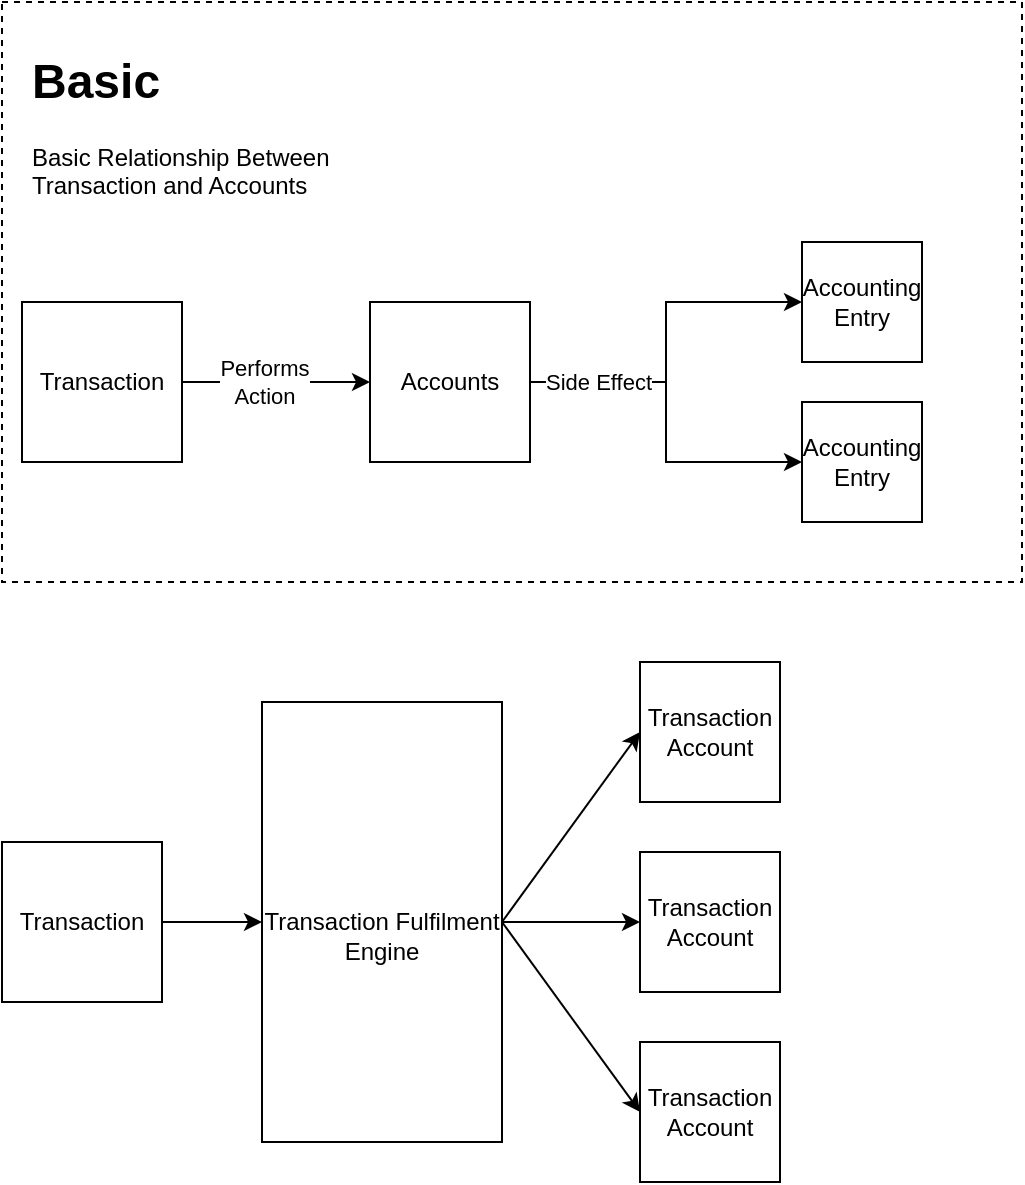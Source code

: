 <mxfile version="22.0.0" type="github">
  <diagram name="Page-1" id="MJYJqNV9Cqa79DNorDkY">
    <mxGraphModel dx="1194" dy="792" grid="1" gridSize="10" guides="1" tooltips="1" connect="1" arrows="1" fold="1" page="1" pageScale="1" pageWidth="827" pageHeight="1169" math="0" shadow="0">
      <root>
        <mxCell id="0" />
        <mxCell id="1" parent="0" />
        <mxCell id="TBZ7pBv7S2z65CoItZSb-22" value="" style="rounded=0;whiteSpace=wrap;html=1;dashed=1;" parent="1" vertex="1">
          <mxGeometry x="70" y="50" width="510" height="290" as="geometry" />
        </mxCell>
        <mxCell id="TBZ7pBv7S2z65CoItZSb-3" value="Transaction" style="whiteSpace=wrap;html=1;aspect=fixed;" parent="1" vertex="1">
          <mxGeometry x="80" y="200" width="80" height="80" as="geometry" />
        </mxCell>
        <mxCell id="TBZ7pBv7S2z65CoItZSb-13" style="edgeStyle=orthogonalEdgeStyle;rounded=0;orthogonalLoop=1;jettySize=auto;html=1;exitX=1;exitY=0.5;exitDx=0;exitDy=0;entryX=0;entryY=0.5;entryDx=0;entryDy=0;" parent="1" source="TBZ7pBv7S2z65CoItZSb-4" target="TBZ7pBv7S2z65CoItZSb-8" edge="1">
          <mxGeometry relative="1" as="geometry" />
        </mxCell>
        <mxCell id="TBZ7pBv7S2z65CoItZSb-14" style="edgeStyle=orthogonalEdgeStyle;rounded=0;orthogonalLoop=1;jettySize=auto;html=1;exitX=1;exitY=0.5;exitDx=0;exitDy=0;entryX=0;entryY=0.5;entryDx=0;entryDy=0;" parent="1" source="TBZ7pBv7S2z65CoItZSb-4" target="TBZ7pBv7S2z65CoItZSb-7" edge="1">
          <mxGeometry relative="1" as="geometry" />
        </mxCell>
        <mxCell id="TBZ7pBv7S2z65CoItZSb-15" value="Side Effect" style="edgeLabel;html=1;align=center;verticalAlign=middle;resizable=0;points=[];" parent="TBZ7pBv7S2z65CoItZSb-14" vertex="1" connectable="0">
          <mxGeometry x="-0.613" relative="1" as="geometry">
            <mxPoint as="offset" />
          </mxGeometry>
        </mxCell>
        <mxCell id="TBZ7pBv7S2z65CoItZSb-4" value="Accounts" style="whiteSpace=wrap;html=1;aspect=fixed;" parent="1" vertex="1">
          <mxGeometry x="254" y="200" width="80" height="80" as="geometry" />
        </mxCell>
        <mxCell id="TBZ7pBv7S2z65CoItZSb-5" value="" style="endArrow=classic;html=1;rounded=0;entryX=0;entryY=0.5;entryDx=0;entryDy=0;exitX=1;exitY=0.5;exitDx=0;exitDy=0;" parent="1" source="TBZ7pBv7S2z65CoItZSb-3" target="TBZ7pBv7S2z65CoItZSb-4" edge="1">
          <mxGeometry width="50" height="50" relative="1" as="geometry">
            <mxPoint x="380" y="490" as="sourcePoint" />
            <mxPoint x="270" y="360" as="targetPoint" />
          </mxGeometry>
        </mxCell>
        <mxCell id="TBZ7pBv7S2z65CoItZSb-6" value="Performs&lt;br&gt;Action" style="edgeLabel;html=1;align=center;verticalAlign=middle;resizable=0;points=[];" parent="TBZ7pBv7S2z65CoItZSb-5" vertex="1" connectable="0">
          <mxGeometry x="-0.125" relative="1" as="geometry">
            <mxPoint as="offset" />
          </mxGeometry>
        </mxCell>
        <mxCell id="TBZ7pBv7S2z65CoItZSb-7" value="Accounting&lt;br&gt;Entry" style="whiteSpace=wrap;html=1;aspect=fixed;" parent="1" vertex="1">
          <mxGeometry x="470" y="170" width="60" height="60" as="geometry" />
        </mxCell>
        <mxCell id="TBZ7pBv7S2z65CoItZSb-8" value="Accounting&lt;br&gt;Entry" style="whiteSpace=wrap;html=1;aspect=fixed;" parent="1" vertex="1">
          <mxGeometry x="470" y="250" width="60" height="60" as="geometry" />
        </mxCell>
        <mxCell id="TBZ7pBv7S2z65CoItZSb-17" value="&lt;h1&gt;Basic&lt;/h1&gt;&lt;p&gt;Basic Relationship Between Transaction and Accounts&lt;/p&gt;" style="text;html=1;strokeColor=none;fillColor=none;spacing=5;spacingTop=-20;whiteSpace=wrap;overflow=hidden;rounded=0;" parent="1" vertex="1">
          <mxGeometry x="80" y="70" width="190" height="120" as="geometry" />
        </mxCell>
        <mxCell id="ln-18gLLdeuHZAe1WvLT-15" style="edgeStyle=orthogonalEdgeStyle;rounded=0;orthogonalLoop=1;jettySize=auto;html=1;exitX=1;exitY=0.5;exitDx=0;exitDy=0;entryX=0;entryY=0.5;entryDx=0;entryDy=0;" edge="1" parent="1" source="ln-18gLLdeuHZAe1WvLT-1" target="ln-18gLLdeuHZAe1WvLT-3">
          <mxGeometry relative="1" as="geometry" />
        </mxCell>
        <mxCell id="ln-18gLLdeuHZAe1WvLT-1" value="Transaction" style="whiteSpace=wrap;html=1;aspect=fixed;" vertex="1" parent="1">
          <mxGeometry x="70" y="470" width="80" height="80" as="geometry" />
        </mxCell>
        <mxCell id="ln-18gLLdeuHZAe1WvLT-3" value="&lt;br&gt;Transaction Fulfilment Engine" style="rounded=0;whiteSpace=wrap;html=1;" vertex="1" parent="1">
          <mxGeometry x="200" y="400" width="120" height="220" as="geometry" />
        </mxCell>
        <mxCell id="ln-18gLLdeuHZAe1WvLT-4" value="Transaction Account" style="whiteSpace=wrap;html=1;aspect=fixed;" vertex="1" parent="1">
          <mxGeometry x="389" y="380" width="70" height="70" as="geometry" />
        </mxCell>
        <mxCell id="ln-18gLLdeuHZAe1WvLT-5" value="Transaction Account" style="whiteSpace=wrap;html=1;aspect=fixed;" vertex="1" parent="1">
          <mxGeometry x="389" y="475" width="70" height="70" as="geometry" />
        </mxCell>
        <mxCell id="ln-18gLLdeuHZAe1WvLT-6" value="Transaction Account" style="whiteSpace=wrap;html=1;aspect=fixed;" vertex="1" parent="1">
          <mxGeometry x="389" y="570" width="70" height="70" as="geometry" />
        </mxCell>
        <mxCell id="ln-18gLLdeuHZAe1WvLT-10" value="" style="endArrow=classic;html=1;rounded=0;entryX=0;entryY=0.5;entryDx=0;entryDy=0;exitX=1;exitY=0.5;exitDx=0;exitDy=0;" edge="1" parent="1" source="ln-18gLLdeuHZAe1WvLT-3" target="ln-18gLLdeuHZAe1WvLT-4">
          <mxGeometry width="50" height="50" relative="1" as="geometry">
            <mxPoint x="390" y="490" as="sourcePoint" />
            <mxPoint x="440" y="440" as="targetPoint" />
          </mxGeometry>
        </mxCell>
        <mxCell id="ln-18gLLdeuHZAe1WvLT-11" value="" style="endArrow=classic;html=1;rounded=0;" edge="1" parent="1" target="ln-18gLLdeuHZAe1WvLT-5">
          <mxGeometry width="50" height="50" relative="1" as="geometry">
            <mxPoint x="320" y="510" as="sourcePoint" />
            <mxPoint x="440" y="440" as="targetPoint" />
          </mxGeometry>
        </mxCell>
        <mxCell id="ln-18gLLdeuHZAe1WvLT-12" value="" style="endArrow=classic;html=1;rounded=0;entryX=0;entryY=0.5;entryDx=0;entryDy=0;" edge="1" parent="1" target="ln-18gLLdeuHZAe1WvLT-6">
          <mxGeometry width="50" height="50" relative="1" as="geometry">
            <mxPoint x="320" y="510" as="sourcePoint" />
            <mxPoint x="440" y="440" as="targetPoint" />
          </mxGeometry>
        </mxCell>
      </root>
    </mxGraphModel>
  </diagram>
</mxfile>

